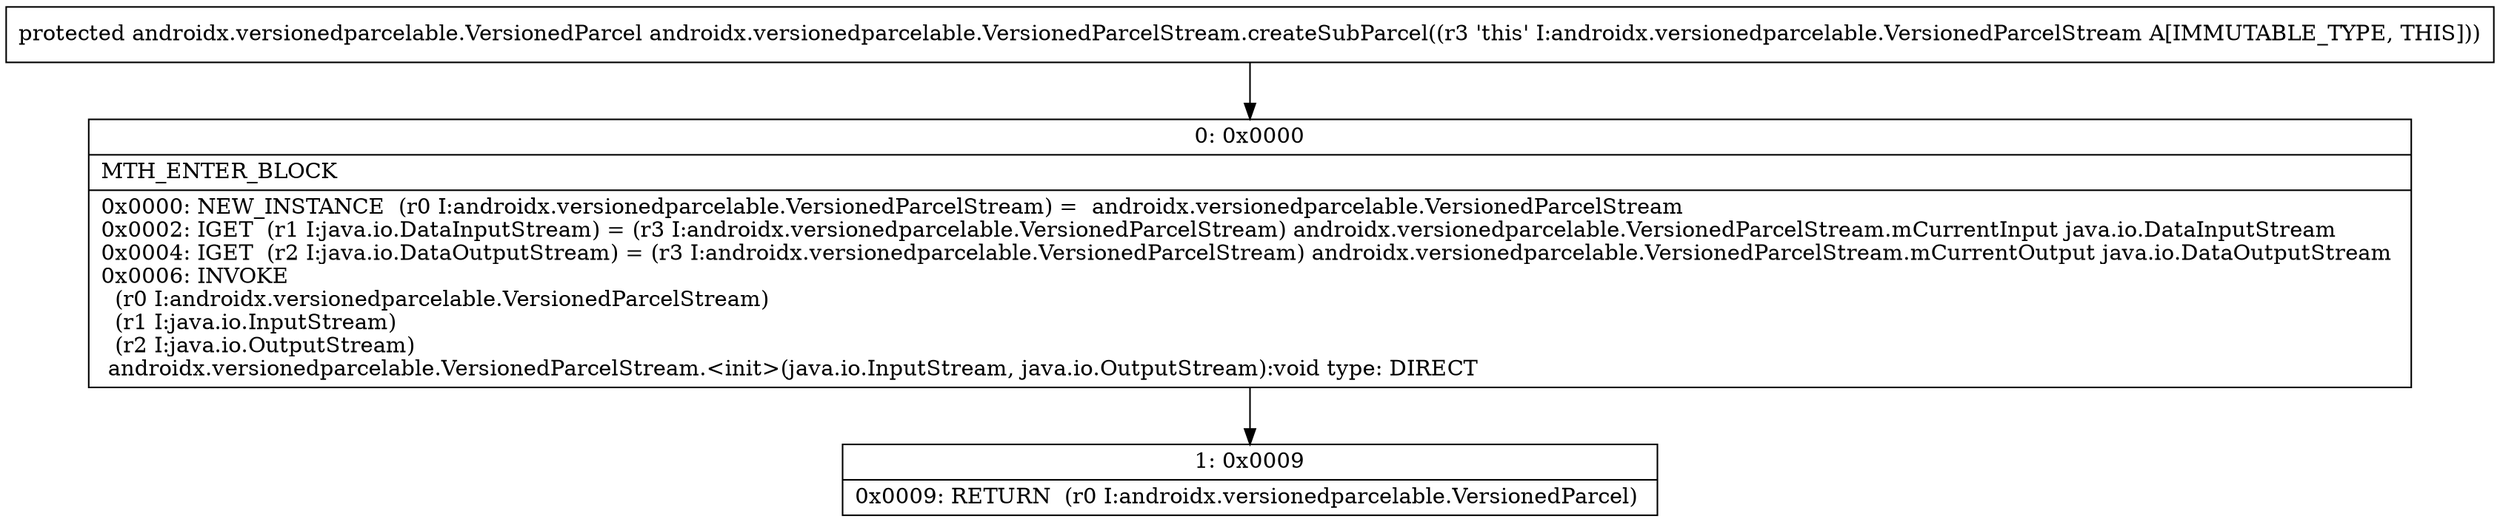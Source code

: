digraph "CFG forandroidx.versionedparcelable.VersionedParcelStream.createSubParcel()Landroidx\/versionedparcelable\/VersionedParcel;" {
Node_0 [shape=record,label="{0\:\ 0x0000|MTH_ENTER_BLOCK\l|0x0000: NEW_INSTANCE  (r0 I:androidx.versionedparcelable.VersionedParcelStream) =  androidx.versionedparcelable.VersionedParcelStream \l0x0002: IGET  (r1 I:java.io.DataInputStream) = (r3 I:androidx.versionedparcelable.VersionedParcelStream) androidx.versionedparcelable.VersionedParcelStream.mCurrentInput java.io.DataInputStream \l0x0004: IGET  (r2 I:java.io.DataOutputStream) = (r3 I:androidx.versionedparcelable.VersionedParcelStream) androidx.versionedparcelable.VersionedParcelStream.mCurrentOutput java.io.DataOutputStream \l0x0006: INVOKE  \l  (r0 I:androidx.versionedparcelable.VersionedParcelStream)\l  (r1 I:java.io.InputStream)\l  (r2 I:java.io.OutputStream)\l androidx.versionedparcelable.VersionedParcelStream.\<init\>(java.io.InputStream, java.io.OutputStream):void type: DIRECT \l}"];
Node_1 [shape=record,label="{1\:\ 0x0009|0x0009: RETURN  (r0 I:androidx.versionedparcelable.VersionedParcel) \l}"];
MethodNode[shape=record,label="{protected androidx.versionedparcelable.VersionedParcel androidx.versionedparcelable.VersionedParcelStream.createSubParcel((r3 'this' I:androidx.versionedparcelable.VersionedParcelStream A[IMMUTABLE_TYPE, THIS])) }"];
MethodNode -> Node_0;
Node_0 -> Node_1;
}

